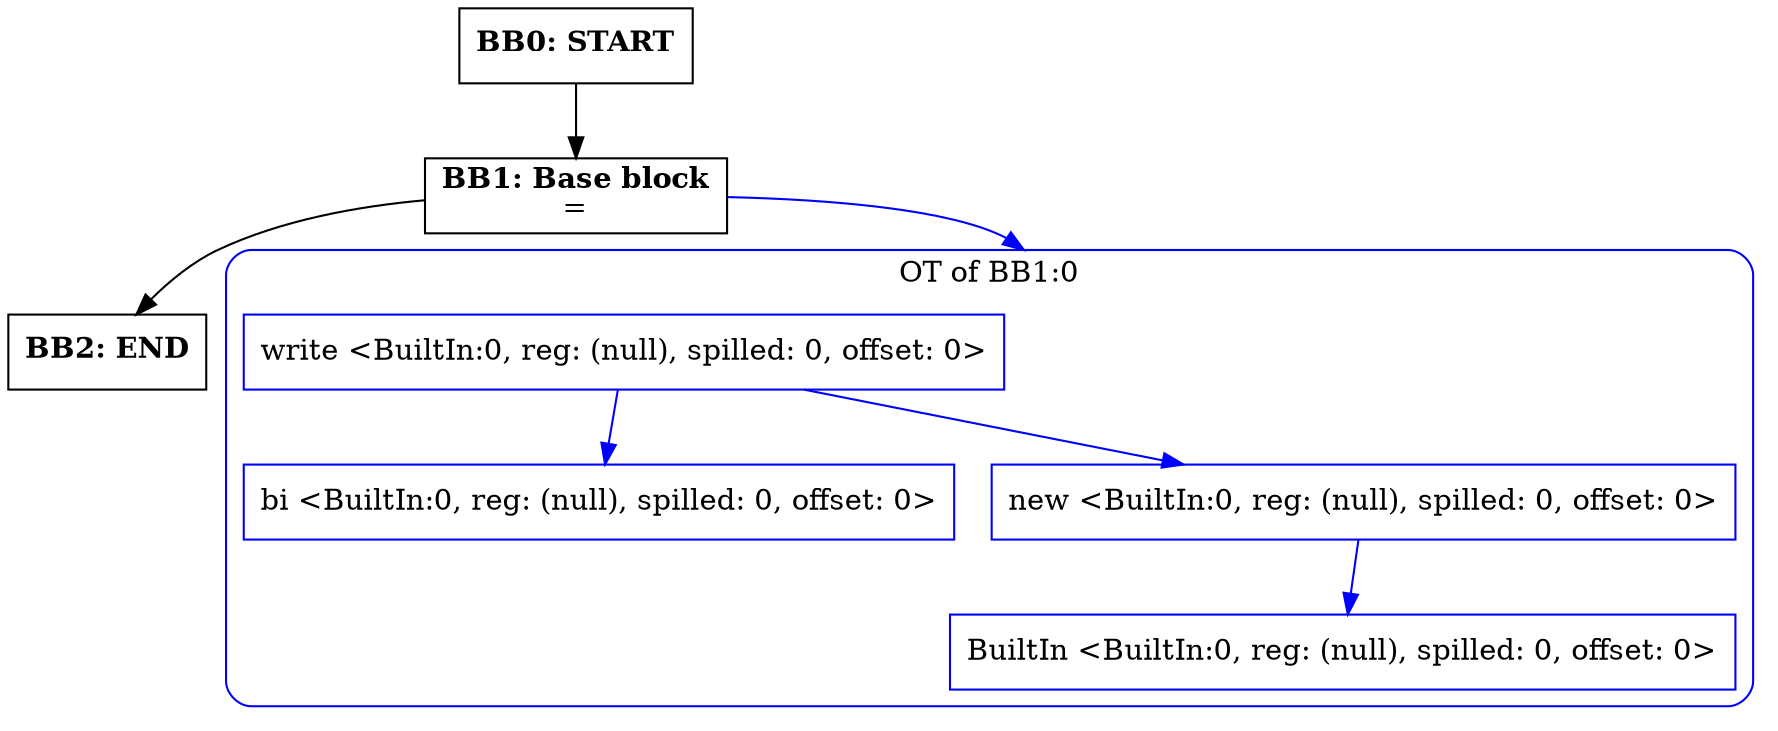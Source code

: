 digraph CFG {
    compound=true;
    graph [splines=true];
    node [shape=rectangle];

    BB2 [label=<<B>BB2: END</B><BR ALIGN="CENTER"/>>];
    BB1 [label=<<B>BB1: Base block</B><BR ALIGN="CENTER"/>=<BR ALIGN="CENTER"/>>];
    subgraph cluster_instruction0 {
        label = "OT of BB1:0";
        style=rounded;
        color=blue;
        entry0 [shape=point, style=invis];
        node0 [label="write <BuiltIn:0, reg: (null), spilled: 0, offset: 0>", color=blue];
        node1 [label="bi <BuiltIn:0, reg: (null), spilled: 0, offset: 0>", color=blue];
        node0 -> node1[color=blue];
        node2 [label="new <BuiltIn:0, reg: (null), spilled: 0, offset: 0>", color=blue];
        node3 [label="BuiltIn <BuiltIn:0, reg: (null), spilled: 0, offset: 0>", color=blue];
        node2 -> node3[color=blue];
        node0 -> node2[color=blue];
    }
    BB1 -> entry0 [lhead=cluster_instruction0, color=blue];
    BB0 [label=<<B>BB0: START</B><BR ALIGN="CENTER"/>>];

    BB1 -> BB2;
    BB0 -> BB1;
}
